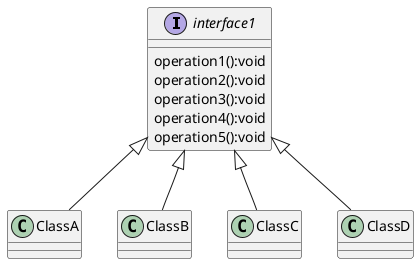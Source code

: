 @startuml
interface interface1
interface1 : operation1():void
interface1 : operation2():void
interface1 : operation3():void
interface1 : operation4():void
interface1 : operation5():void
interface1 <|-- ClassA
interface1 <|-- ClassB
interface1 <|-- ClassC
interface1 <|-- ClassD
@enduml